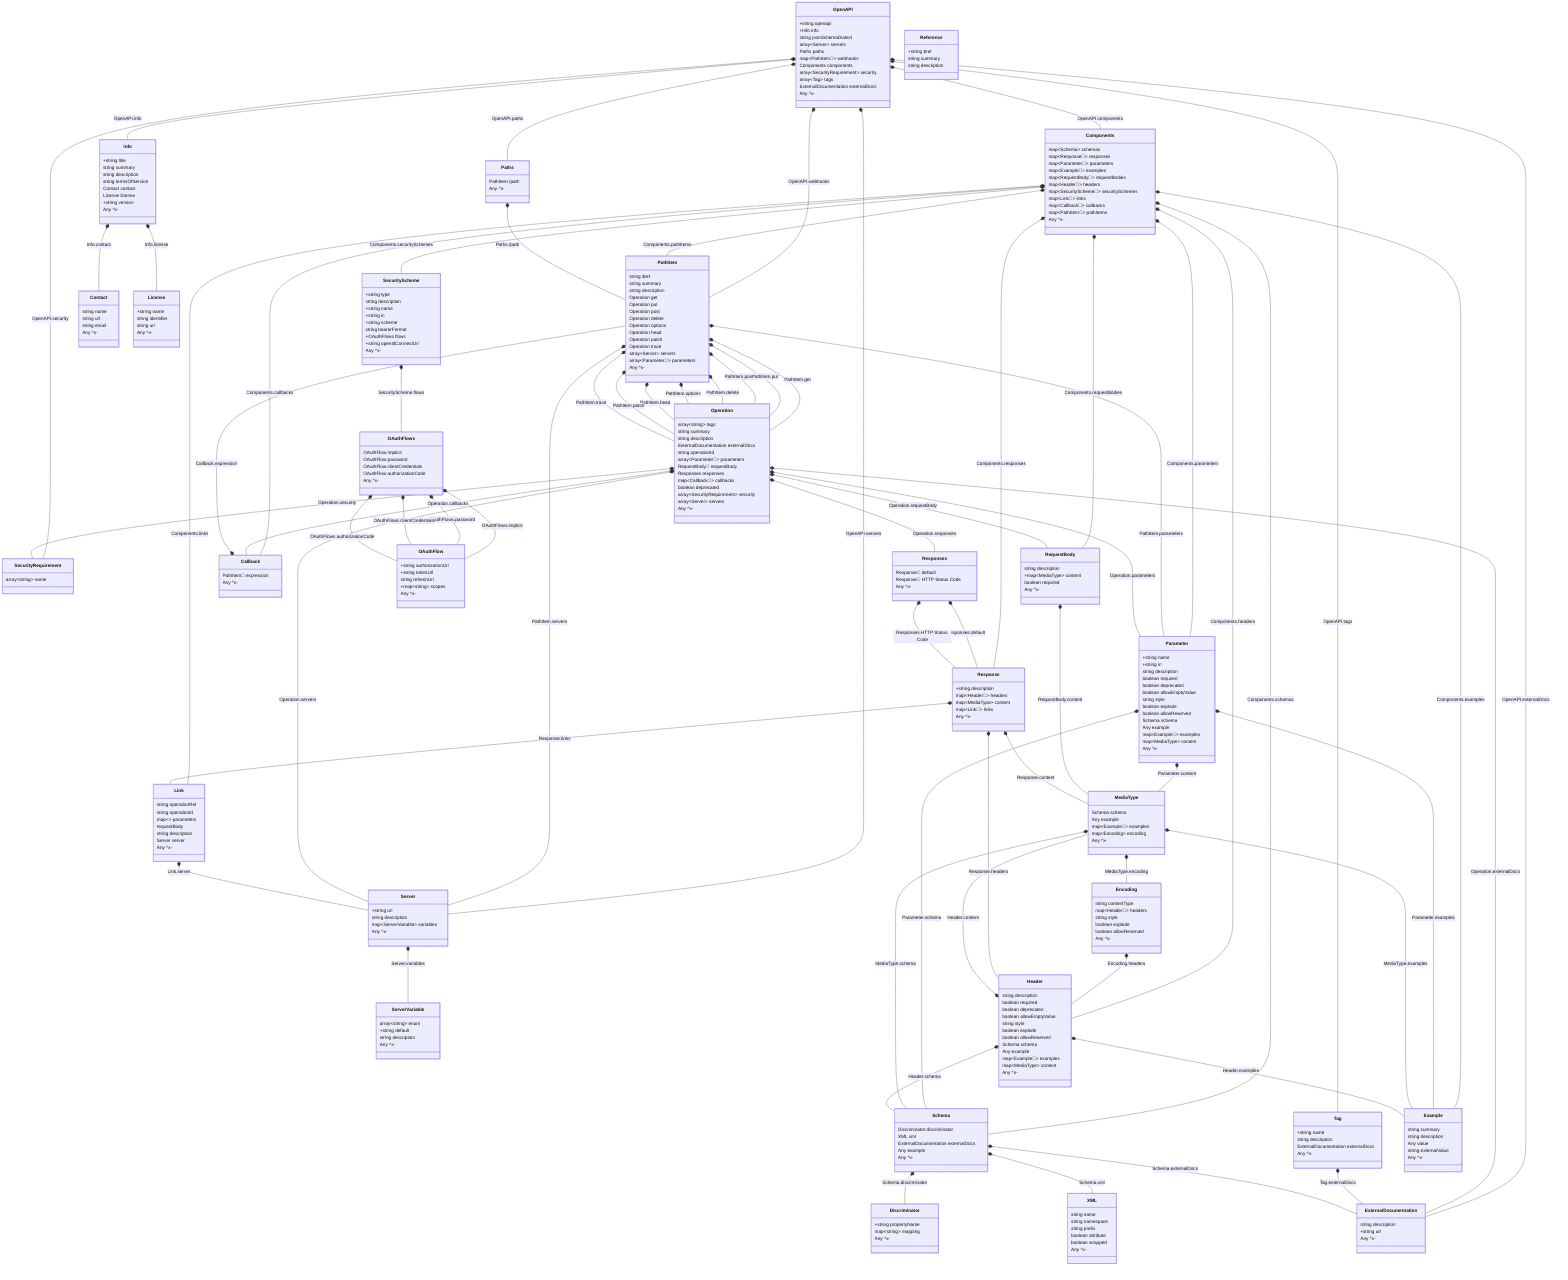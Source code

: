 classDiagram
  class OpenAPI:::OpenAPI {
    +string openapi
    +Info info
    string jsonSchemaDialect
    array~Server~ servers
    Paths paths
    map~PathItem🔗~ webhooks
    Components components
    array~SecurityRequirement~ security
    array~Tag~ tags
    ExternalDocumentation externalDocs
    Any ^x-
  }
  OpenAPI *-- Info : OpenAPI.info
  OpenAPI *-- Server : OpenAPI.servers
  OpenAPI *-- Paths : OpenAPI.paths
  OpenAPI *-- PathItem : OpenAPI.webhooks
  OpenAPI *-- Components : OpenAPI.components
  OpenAPI *-- SecurityRequirement : OpenAPI.security
  OpenAPI *-- Tag : OpenAPI.tags
  OpenAPI *-- ExternalDocumentation : OpenAPI.externalDocs

  class Info:::Info {
    +string title
    string summary
    string description
    string termsOfService
    Contact contact
    License license
    +string version
    Any ^x-
  }
  Info *-- Contact : Info.contact
  Info *-- License : Info.license

  class Contact:::Contact {
    string name
    string url
    string email
    Any ^x-
  }

  class License:::License {
    +string name
    string identifier
    string url
    Any ^x-
  }

  class Server:::Server {
    +string url
    string description
    map~ServerVariable~ variables
    Any ^x-
  }
  Server *-- ServerVariable : Server.variables

  class ServerVariable:::ServerVariable {
    array~string~ enum
    +string default
    string description
    Any ^x-
  }

  class Components:::Components {
    map~Schema~ schemas
    map~Response🔗~ responses
    map~Parameter🔗~ parameters
    map~Example🔗~ examples
    map~RequestBody🔗~ requestBodies
    map~Header🔗~ headers
    map~SecurityScheme🔗~ securitySchemes
    map~Link🔗~ links
    map~Callback🔗~ callbacks
    map~PathItem🔗~ pathItems
    Any ^x-
  }
  Components *-- Schema : Components.schemas
  Components *-- Response : Components.responses
  Components *-- Parameter : Components.parameters
  Components *-- Example : Components.examples
  Components *-- RequestBody : Components.requestBodies
  Components *-- Header : Components.headers
  Components *-- SecurityScheme : Components.securitySchemes
  Components *-- Link : Components.links
  Components *-- Callback : Components.callbacks
  Components *-- PathItem : Components.pathItems

  class Paths:::Paths {
    PathItem /path
    Any ^x-
  }
  Paths *-- PathItem : Paths./path

  class PathItem:::PathItem {
    string $ref
    string summary
    string description
    Operation get
    Operation put
    Operation post
    Operation delete
    Operation options
    Operation head
    Operation patch
    Operation trace
    array~Server~ servers
    array~Parameter🔗~ parameters
    Any ^x-
  }
  PathItem *-- Operation : PathItem.get
  PathItem *-- Operation : PathItem.put
  PathItem *-- Operation : PathItem.post
  PathItem *-- Operation : PathItem.delete
  PathItem *-- Operation : PathItem.options
  PathItem *-- Operation : PathItem.head
  PathItem *-- Operation : PathItem.patch
  PathItem *-- Operation : PathItem.trace
  PathItem *-- Server : PathItem.servers
  PathItem *-- Parameter : PathItem.parameters

  class Operation:::Operation {
    array~string~ tags
    string summary
    string description
    ExternalDocumentation externalDocs
    string operationId
    array~Parameter🔗~ parameters
    RequestBody🔗 requestBody
    Responses responses
    map~Callback🔗~ callbacks
    boolean deprecated
    array~SecurityRequirement~ security
    array~Server~ servers
    Any ^x-
  }
  Operation *-- ExternalDocumentation : Operation.externalDocs
  Operation *-- Parameter : Operation.parameters
  Operation *-- RequestBody : Operation.requestBody
  Operation *-- Responses : Operation.responses
  Operation *-- Callback : Operation.callbacks
  Operation *-- SecurityRequirement : Operation.security
  Operation *-- Server : Operation.servers

  class ExternalDocumentation:::ExternalDocumentation {
    string description
    +string url
    Any ^x-
  }

  class Parameter:::Parameter {
    +string name
    +string in
    string description
    boolean required
    boolean deprecated
    boolean allowEmptyValue
    string style
    boolean explode
    boolean allowReserved
    Schema schema
    Any example
    map~Example🔗~ examples
    map~MediaType~ content
    Any ^x-
  }
  Parameter *-- Schema : Parameter.schema
  Parameter *-- Example : Parameter.examples
  Parameter *-- MediaType : Parameter.content

  class RequestBody:::RequestBody {
    string description
    +map~MediaType~ content
    boolean required
    Any ^x-
  }
  RequestBody *-- MediaType : RequestBody.content

  class MediaType:::MediaType {
    Schema schema
    Any example
    map~Example🔗~ examples
    map~Encoding~ encoding
    Any ^x-
  }
  MediaType *-- Schema : MediaType.schema
  MediaType *-- Example : MediaType.examples
  MediaType *-- Encoding : MediaType.encoding

  class Encoding:::Encoding {
    string contentType
    map~Header🔗~ headers
    string style
    boolean explode
    boolean allowReserved
    Any ^x-
  }
  Encoding *-- Header : Encoding.headers

  class Responses:::Responses {
    Response🔗 default
    Response🔗 HTTP Status Code
    Any ^x-
  }
  Responses *-- Response : Responses.default
  Responses *-- Response : Responses.HTTP Status Code

  class Response:::Response {
    +string description
    map~Header🔗~ headers
    map~MediaType~ content
    map~Link🔗~ links
    Any ^x-
  }
  Response *-- Header : Response.headers
  Response *-- MediaType : Response.content
  Response *-- Link : Response.links

  class Callback:::Callback {
    PathItem🔗 expression
    Any ^x-
  }
  Callback *-- PathItem : Callback.expression

  class Example:::Example {
    string summary
    string description
    Any value
    string externalValue
    Any ^x-
  }

  class Link:::Link {
    string operationRef
    string operationId
    map~~ parameters
     requestBody
    string description
    Server server
    Any ^x-
  }
  Link *-- Server : Link.server

  class Header:::Header {
    string description
    boolean required
    boolean deprecated
    boolean allowEmptyValue
    string style
    boolean explode
    boolean allowReserved
    Schema schema
    Any example
    map~Example🔗~ examples
    map~MediaType~ content
    Any ^x-
  }
  Header *-- Schema : Header.schema
  Header *-- Example : Header.examples
  Header *-- MediaType : Header.content

  class Tag:::Tag {
    +string name
    string description
    ExternalDocumentation externalDocs
    Any ^x-
  }
  Tag *-- ExternalDocumentation : Tag.externalDocs

  class Reference:::Reference {
    +string $ref
    string summary
    string description
  }

  class Schema:::Schema {
    Discriminator discriminator
    XML xml
    ExternalDocumentation externalDocs
    Any example
    Any ^x-
  }
  Schema *-- Discriminator : Schema.discriminator
  Schema *-- XML : Schema.xml
  Schema *-- ExternalDocumentation : Schema.externalDocs

  class Discriminator:::Discriminator {
    +string propertyName
    map~string~ mapping
    Any ^x-
  }

  class XML:::XML {
    string name
    string namespace
    string prefix
    boolean attribute
    boolean wrapped
    Any ^x-
  }

  class SecurityScheme:::SecurityScheme {
    +string type
    string description
    +string name
    +string in
    +string scheme
    string bearerFormat
    +OAuthFlows flows
    +string openIdConnectUrl
    Any ^x-
  }
  SecurityScheme *-- OAuthFlows : SecurityScheme.flows

  class OAuthFlows:::OAuthFlows {
    OAuthFlow implicit
    OAuthFlow password
    OAuthFlow clientCredentials
    OAuthFlow authorizationCode
    Any ^x-
  }
  OAuthFlows *-- OAuthFlow : OAuthFlows.implicit
  OAuthFlows *-- OAuthFlow : OAuthFlows.password
  OAuthFlows *-- OAuthFlow : OAuthFlows.clientCredentials
  OAuthFlows *-- OAuthFlow : OAuthFlows.authorizationCode

  class OAuthFlow:::OAuthFlow {
    +string authorizationUrl
    +string tokenUrl
    string refreshUrl
    +map~string~ scopes
    Any ^x-
  }

  class SecurityRequirement:::SecurityRequirement {
    array~string~ name
  }